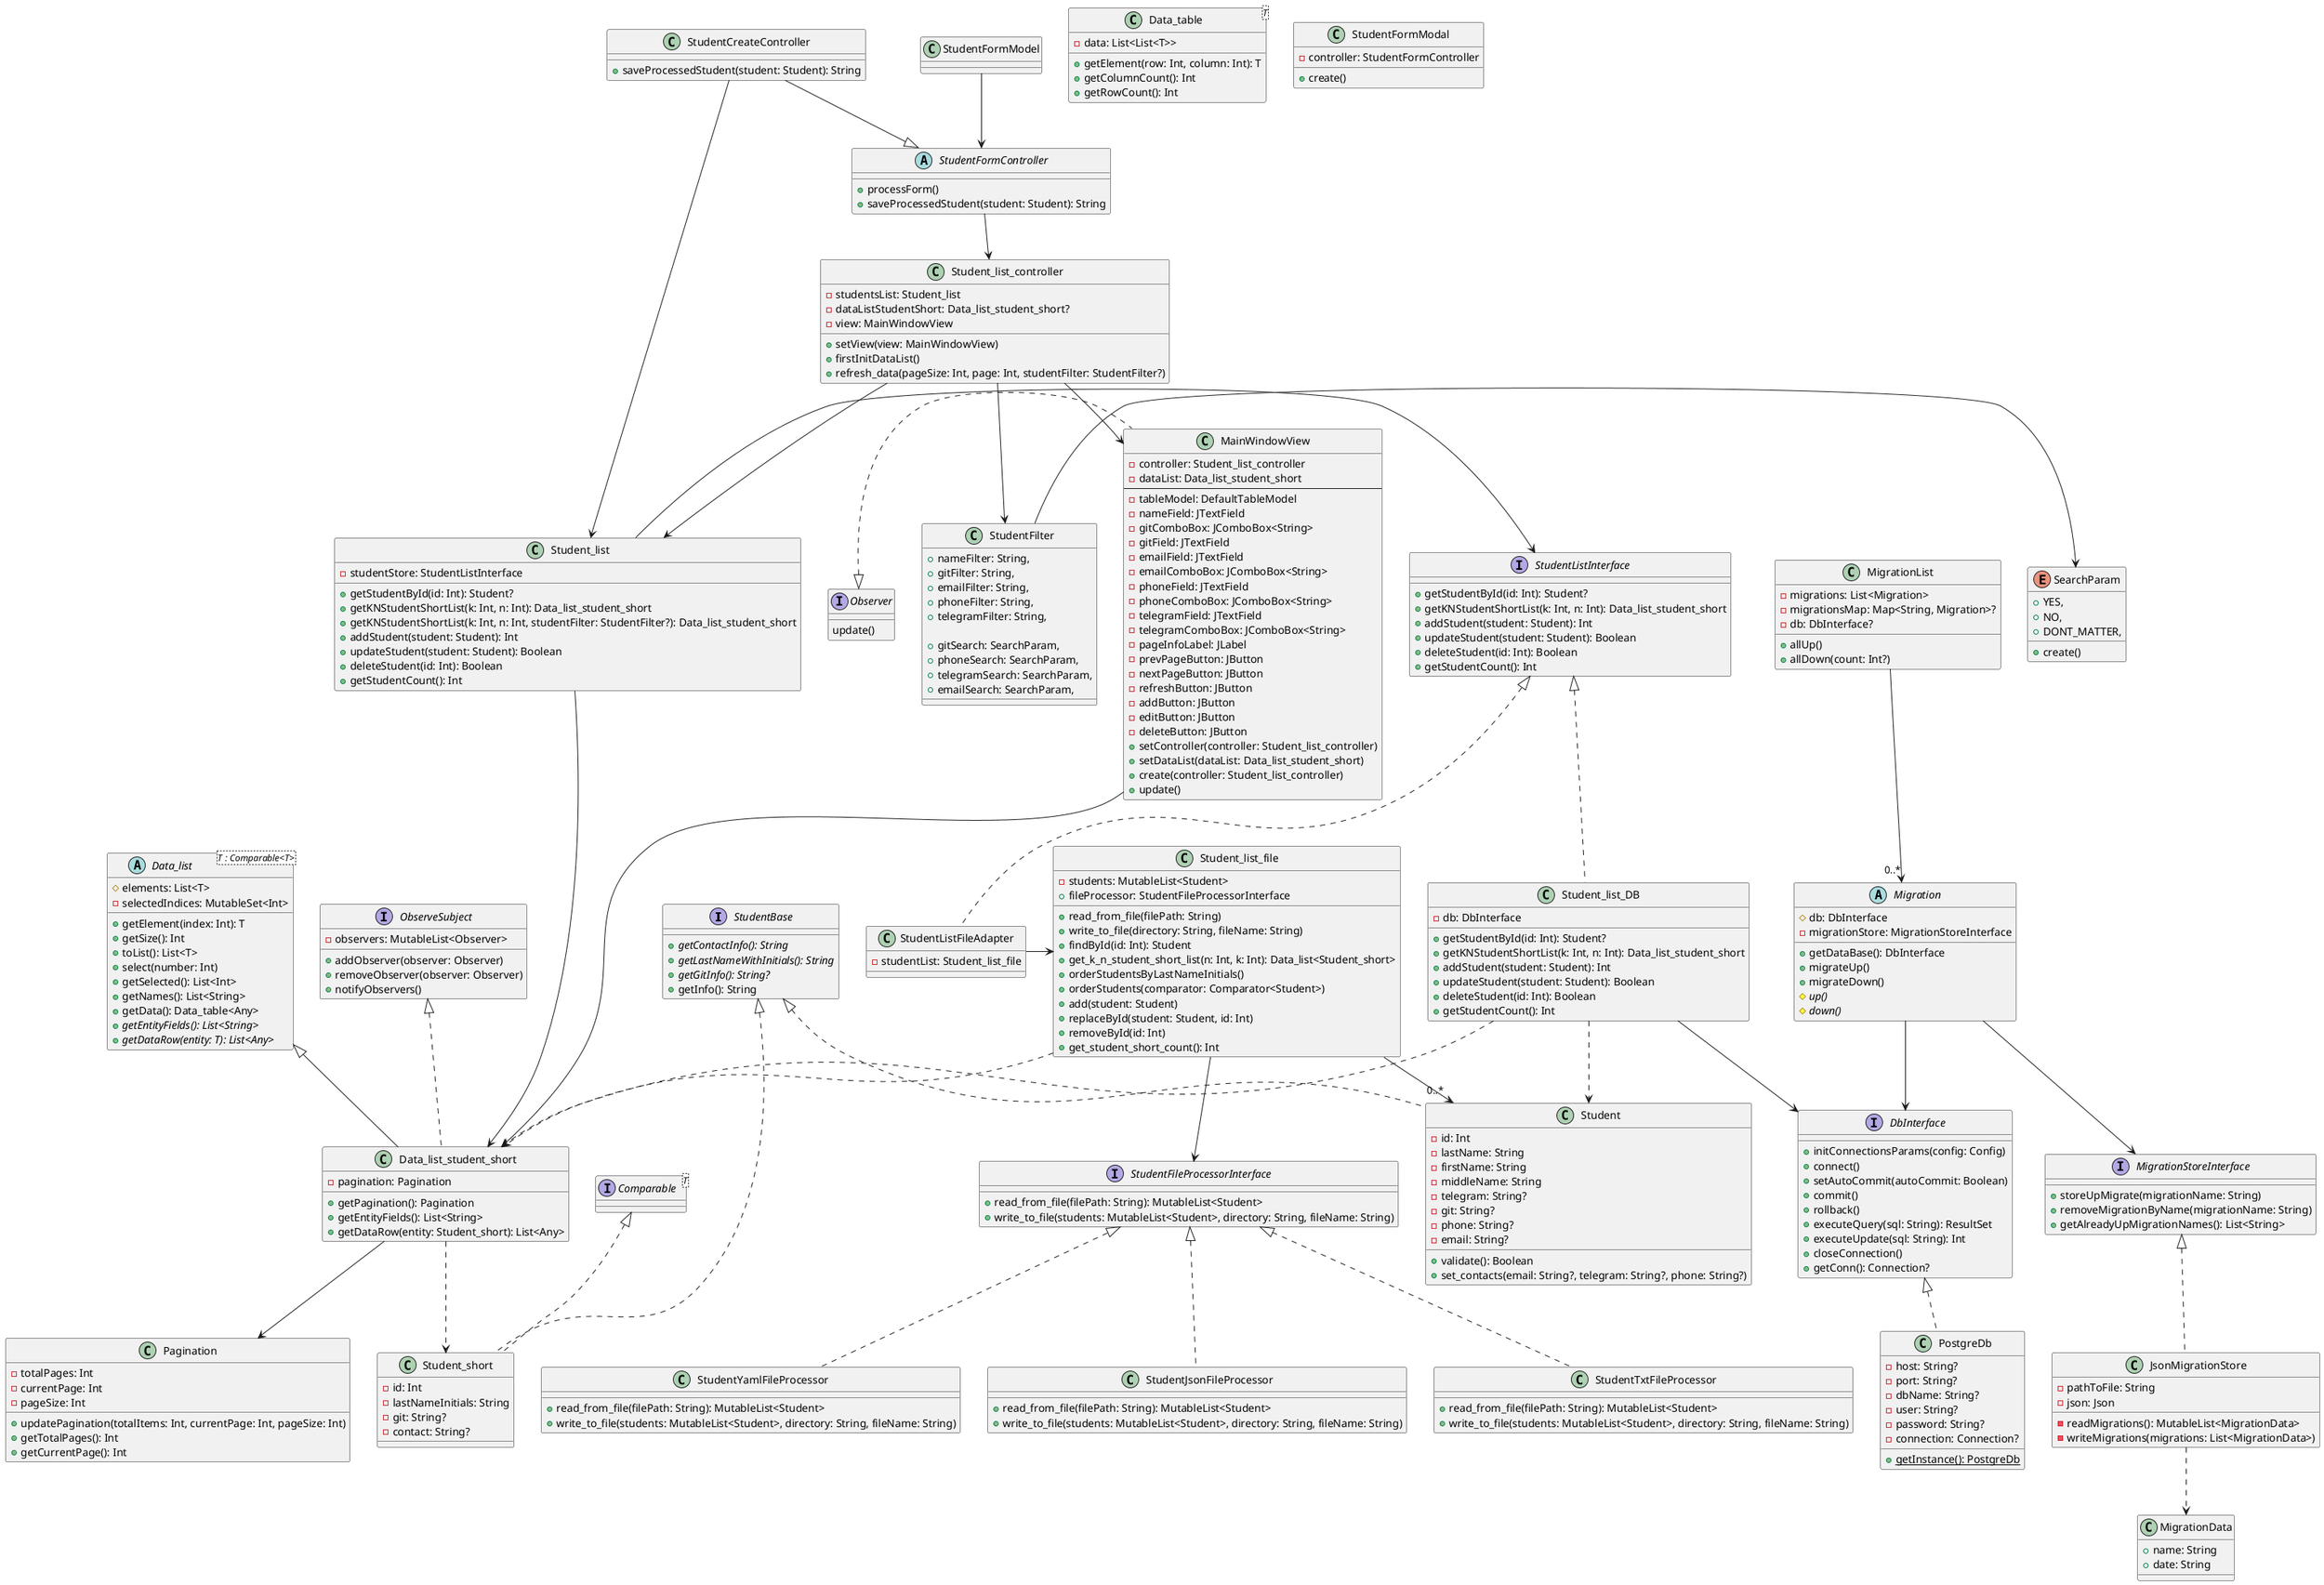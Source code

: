 @startuml

' Interfaces
interface StudentBase {
    + {abstract} getContactInfo(): String
    + {abstract} getLastNameWithInitials(): String
    + {abstract} getGitInfo(): String?
    + getInfo(): String
}

interface Comparable<T>

interface StudentFileProcessorInterface {
    + read_from_file(filePath: String): MutableList<Student>
    + write_to_file(students: MutableList<Student>, directory: String, fileName: String)
}

interface DbInterface {
    + initConnectionsParams(config: Config)
    + connect()
    + setAutoCommit(autoCommit: Boolean)
    + commit()
    + rollback()
    + executeQuery(sql: String): ResultSet
    + executeUpdate(sql: String): Int
    + closeConnection()
    + getConn(): Connection?
}

interface MigrationStoreInterface {
    + storeUpMigrate(migrationName: String)
    + removeMigrationByName(migrationName: String)
    + getAlreadyUpMigrationNames(): List<String>
}

' Classes
class Student {
    - id: Int
    - lastName: String
    - firstName: String
    - middleName: String
    - telegram: String?
    - git: String?
    - phone: String?
    - email: String?
    + validate(): Boolean
    + set_contacts(email: String?, telegram: String?, phone: String?)
}

class Student_short {
    - id: Int
    - lastNameInitials: String
    - git: String?
    - contact: String?
}

abstract class Data_list<T : Comparable<T>> {
    # elements: List<T>
    - selectedIndices: MutableSet<Int>
    + getElement(index: Int): T
    + getSize(): Int
    + toList(): List<T>
    + select(number: Int)
    + getSelected(): List<Int>
    + getNames(): List<String>
    + getData(): Data_table<Any>
    + {abstract} getEntityFields(): List<String>
    + {abstract} getDataRow(entity: T): List<Any>
}

class Data_table<T> {
    - data: List<List<T>>
    + getElement(row: Int, column: Int): T
    + getColumnCount(): Int
    + getRowCount(): Int
}

class Data_list_student_short {
    - pagination: Pagination
    + getPagination(): Pagination
    + getEntityFields(): List<String>
    + getDataRow(entity: Student_short): List<Any>
}

class Student_list {
    - studentStore: StudentListInterface
    + getStudentById(id: Int): Student?
    + getKNStudentShortList(k: Int, n: Int): Data_list_student_short
    + getKNStudentShortList(k: Int, n: Int, studentFilter: StudentFilter?): Data_list_student_short
    + addStudent(student: Student): Int
    + updateStudent(student: Student): Boolean
    + deleteStudent(id: Int): Boolean
    + getStudentCount(): Int
}

interface StudentListInterface {
    + getStudentById(id: Int): Student?
    + getKNStudentShortList(k: Int, n: Int): Data_list_student_short
    + addStudent(student: Student): Int
    + updateStudent(student: Student): Boolean
    + deleteStudent(id: Int): Boolean
    + getStudentCount(): Int
}

class Student_list_DB {
    - db: DbInterface
    + getStudentById(id: Int): Student?
    + getKNStudentShortList(k: Int, n: Int): Data_list_student_short
    + addStudent(student: Student): Int
    + updateStudent(student: Student): Boolean
    + deleteStudent(id: Int): Boolean
    + getStudentCount(): Int
}

class Student_list_file {
    - students: MutableList<Student>
    + fileProcessor: StudentFileProcessorInterface
    + read_from_file(filePath: String)
    + write_to_file(directory: String, fileName: String)
    + findById(id: Int): Student
    + get_k_n_student_short_list(n: Int, k: Int): Data_list<Student_short>
    + orderStudentsByLastNameInitials()
    + orderStudents(comparator: Comparator<Student>)
    + add(student: Student)
    + replaceById(student: Student, id: Int)
    + removeById(id: Int)
    + get_student_short_count(): Int
}

class StudentTxtFileProcessor {
    + read_from_file(filePath: String): MutableList<Student>
    + write_to_file(students: MutableList<Student>, directory: String, fileName: String)
}

class StudentYamlFileProcessor {
    + read_from_file(filePath: String): MutableList<Student>
    + write_to_file(students: MutableList<Student>, directory: String, fileName: String)
}

class StudentJsonFileProcessor {
    + read_from_file(filePath: String): MutableList<Student>
    + write_to_file(students: MutableList<Student>, directory: String, fileName: String)
}

class StudentListFileAdapter {
    - studentList: Student_list_file
}

class PostgreDb {
    - host: String?
    - port: String?
    - dbName: String?
    - user: String?
    - password: String?
    - connection: Connection?
    + {static} getInstance(): PostgreDb
}

abstract class Migration {
    # db: DbInterface
    - migrationStore: MigrationStoreInterface
    + getDataBase(): DbInterface
    + migrateUp()
    + migrateDown()
    # {abstract} up()
    # {abstract} down()
}

class MigrationList {
    - migrations: List<Migration>
    - migrationsMap: Map<String, Migration>?
    - db: DbInterface?
    + allUp()
    + allDown(count: Int?)
}

class JsonMigrationStore {
    - pathToFile: String
    - json: Json
    - readMigrations(): MutableList<MigrationData>
    - writeMigrations(migrations: List<MigrationData>)
}

class MigrationData {
    + name: String
    + date: String
}

class Student_list_controller {
    - studentsList: Student_list
    - dataListStudentShort: Data_list_student_short?
    - view: MainWindowView
    + setView(view: MainWindowView)
    + firstInitDataList()
    + refresh_data(pageSize: Int, page: Int, studentFilter: StudentFilter?)
}

class MainWindowView {
    - controller: Student_list_controller
    - dataList: Data_list_student_short
    --
    - tableModel: DefaultTableModel
    - nameField: JTextField
    - gitComboBox: JComboBox<String>
    - gitField: JTextField
    - emailField: JTextField
    - emailComboBox: JComboBox<String>
    - phoneField: JTextField
    - phoneComboBox: JComboBox<String>
    - telegramField: JTextField
    - telegramComboBox: JComboBox<String>
    - pageInfoLabel: JLabel
    - prevPageButton: JButton
    - nextPageButton: JButton
    - refreshButton: JButton
    - addButton: JButton
    - editButton: JButton
    - deleteButton: JButton
    + setController(controller: Student_list_controller)
    + setDataList(dataList: Data_list_student_short)
    + create(controller: Student_list_controller)
    + update()
}

class StudentFilter {
    + nameFilter: String,
    + gitFilter: String,
    + emailFilter: String,
    + phoneFilter: String,
    + telegramFilter: String,

    + gitSearch: SearchParam,
    + phoneSearch: SearchParam,
    + telegramSearch: SearchParam,
    + emailSearch: SearchParam,
}

enum SearchParam {
    + YES,
    + NO,
    + DONT_MATTER,
    +create()
}

class Pagination {
    - totalPages: Int
    - currentPage: Int
    - pageSize: Int
    + updatePagination(totalItems: Int, currentPage: Int, pageSize: Int)
    + getTotalPages(): Int
    + getCurrentPage(): Int
}

interface Observer {
    update()
}

interface ObserveSubject {
    - observers: MutableList<Observer>
    + addObserver(observer: Observer)
    + removeObserver(observer: Observer)
    + notifyObservers()
}

class StudentFormModal {
    -controller: StudentFormController
    +create()
}

abstract class StudentFormController {
    +processForm()
    +saveProcessedStudent(student: Student): String
}

class StudentCreateController {
    +saveProcessedStudent(student: Student): String
}

' Relationships
StudentBase <|.. Student
StudentBase <|.. Student_short
Comparable <|.. Student_short

Data_list <|-- Data_list_student_short
Data_list_student_short ..> Student_short

Student_list_file --> "0..*" Student
Student_list_file --> StudentFileProcessorInterface
Student_list_file ..> Data_list_student_short

Student_list_DB --> DbInterface
Student_list_DB ..> Student
Student_list_DB ..> Data_list_student_short

StudentListInterface <|.. Student_list_DB
StudentListInterface <|.. StudentListFileAdapter

Student_list -> StudentListInterface

StudentListFileAdapter -> Student_list_file

StudentFileProcessorInterface <|.. StudentTxtFileProcessor
StudentFileProcessorInterface <|.. StudentYamlFileProcessor
StudentFileProcessorInterface <|.. StudentJsonFileProcessor

DbInterface <|.. PostgreDb

Migration --> DbInterface
Migration --> MigrationStoreInterface

MigrationList --> "0..*" Migration

MigrationStoreInterface <|.. JsonMigrationStore
JsonMigrationStore ..> MigrationData

Student_list_controller --> Student_list
Student_list_controller --> MainWindowView
Student_list_controller --> StudentFilter
Student_list --> Data_list_student_short
MainWindowView --> Data_list_student_short
Data_list_student_short --> Pagination

StudentFilter -> SearchParam

Observer <|. MainWindowView
ObserveSubject <|.. Data_list_student_short

StudentCreateController --|> StudentFormController
StudentCreateController --> Student_list
StudentFormController --> Student_list_controller
StudentFormModel --> StudentFormController

@enduml